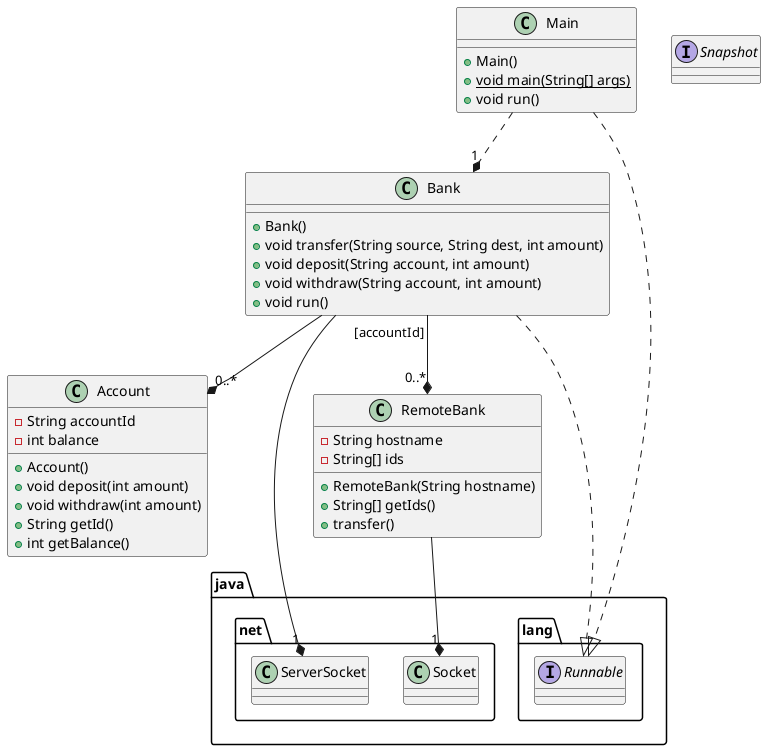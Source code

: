 @startuml P2P Bank
class Main {
    + Main()
    + {static} void main(String[] args)
    + void run()
}

class Bank {
    + Bank()
    + void transfer(String source, String dest, int amount)
    + void deposit(String account, int amount)
    + void withdraw(String account, int amount)
    + void run()
}

class RemoteBank {
    - String hostname
    - String[] ids
    + RemoteBank(String hostname)
    + String[] getIds()
    + transfer()
}

class Account {
    - String accountId
    - int balance
    + Account()
    + void deposit(int amount)
    + void withdraw(int amount)
    + String getId()
    + int getBalance()
}

interface java.lang.Runnable
interface Snapshot

Main ..* "1" Bank
Main ..|> java.lang.Runnable

Bank --* "1" java.net.ServerSocket
Bank --* "0..*" Account
Bank "[accountId]" --* "0..*" RemoteBank
Bank ..|> java.lang.Runnable

RemoteBank --* "1" java.net.Socket

@enduml